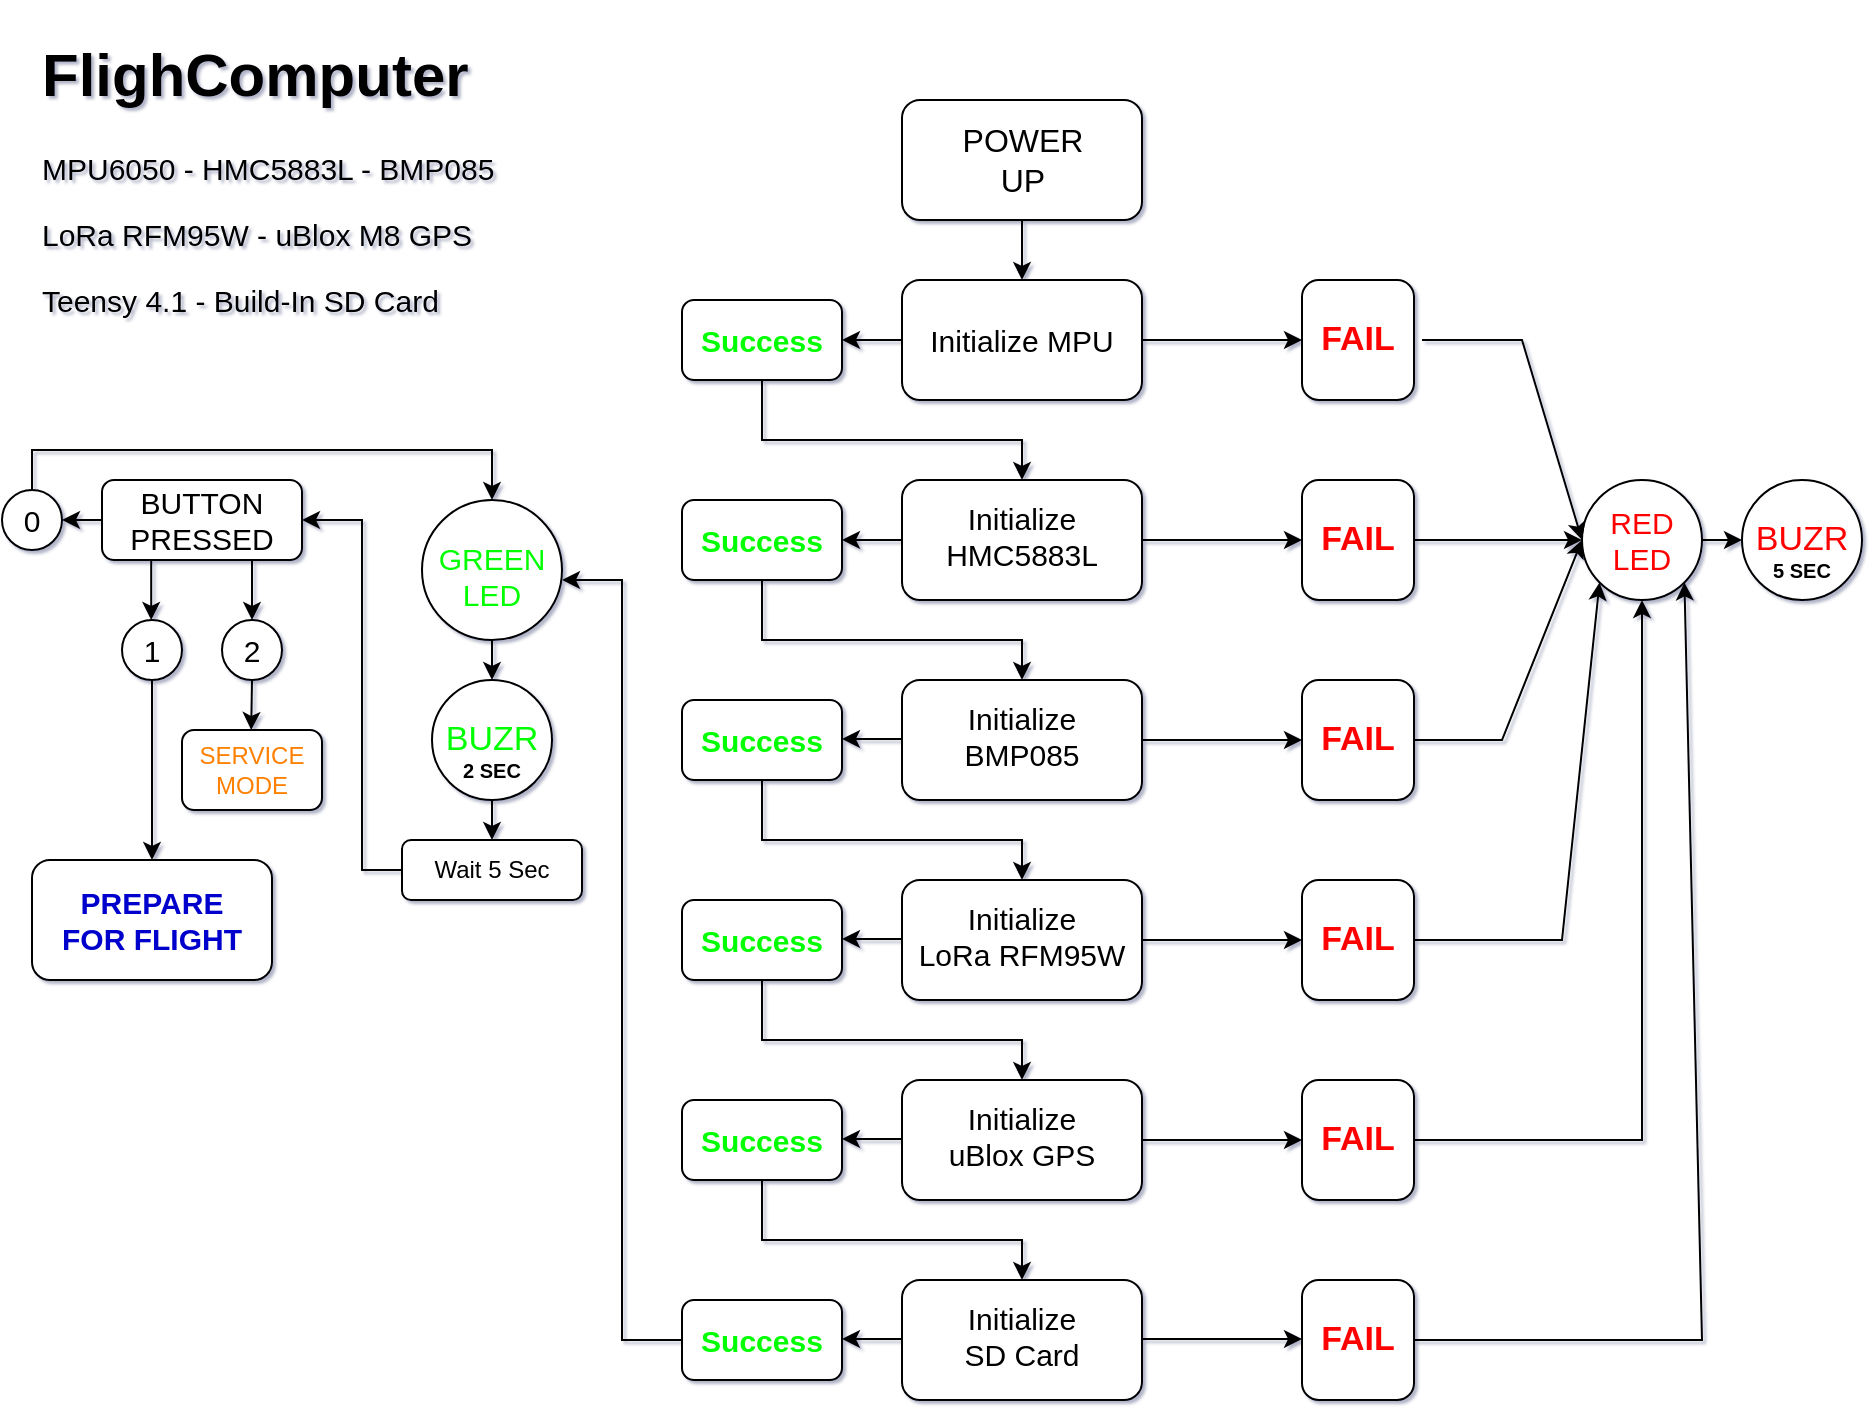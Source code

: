 <mxfile version="20.4.0" type="github">
  <diagram id="jLvyQRVTHppNXJx_sUPl" name="Page-1">
    <mxGraphModel dx="1597" dy="812" grid="1" gridSize="10" guides="1" tooltips="1" connect="1" arrows="1" fold="1" page="1" pageScale="1" pageWidth="827" pageHeight="1169" background="none" math="0" shadow="1">
      <root>
        <mxCell id="0" />
        <mxCell id="1" parent="0" />
        <mxCell id="D6W2tgMKPBSH_wXgi5Sm-6" value="" style="edgeStyle=orthogonalEdgeStyle;rounded=0;orthogonalLoop=1;jettySize=auto;html=1;fontSize=16;align=center;" parent="1" source="D6W2tgMKPBSH_wXgi5Sm-1" target="D6W2tgMKPBSH_wXgi5Sm-5" edge="1">
          <mxGeometry relative="1" as="geometry" />
        </mxCell>
        <mxCell id="D6W2tgMKPBSH_wXgi5Sm-1" value="" style="rounded=1;whiteSpace=wrap;html=1;align=center;" parent="1" vertex="1">
          <mxGeometry x="570" y="70" width="120" height="60" as="geometry" />
        </mxCell>
        <mxCell id="D6W2tgMKPBSH_wXgi5Sm-2" value="POWER UP" style="text;html=1;strokeColor=none;fillColor=none;align=center;verticalAlign=middle;whiteSpace=wrap;rounded=0;fontSize=16;" parent="1" vertex="1">
          <mxGeometry x="586" y="80" width="89" height="40" as="geometry" />
        </mxCell>
        <mxCell id="D6W2tgMKPBSH_wXgi5Sm-12" value="" style="edgeStyle=orthogonalEdgeStyle;rounded=0;orthogonalLoop=1;jettySize=auto;html=1;fontSize=15;" parent="1" source="D6W2tgMKPBSH_wXgi5Sm-5" target="D6W2tgMKPBSH_wXgi5Sm-11" edge="1">
          <mxGeometry relative="1" as="geometry" />
        </mxCell>
        <mxCell id="D6W2tgMKPBSH_wXgi5Sm-38" value="" style="edgeStyle=orthogonalEdgeStyle;rounded=0;orthogonalLoop=1;jettySize=auto;html=1;fontSize=15;fontColor=#FF0000;" parent="1" source="D6W2tgMKPBSH_wXgi5Sm-5" target="D6W2tgMKPBSH_wXgi5Sm-37" edge="1">
          <mxGeometry relative="1" as="geometry" />
        </mxCell>
        <mxCell id="D6W2tgMKPBSH_wXgi5Sm-5" value="&lt;font style=&quot;font-size: 15px;&quot;&gt;Initialize MPU &lt;br&gt;&lt;/font&gt;" style="rounded=1;whiteSpace=wrap;html=1;align=center;" parent="1" vertex="1">
          <mxGeometry x="570" y="160" width="120" height="60" as="geometry" />
        </mxCell>
        <mxCell id="D6W2tgMKPBSH_wXgi5Sm-7" style="edgeStyle=orthogonalEdgeStyle;rounded=0;orthogonalLoop=1;jettySize=auto;html=1;exitX=0.5;exitY=1;exitDx=0;exitDy=0;fontSize=15;align=center;" parent="1" source="D6W2tgMKPBSH_wXgi5Sm-5" target="D6W2tgMKPBSH_wXgi5Sm-5" edge="1">
          <mxGeometry relative="1" as="geometry" />
        </mxCell>
        <mxCell id="D6W2tgMKPBSH_wXgi5Sm-15" value="" style="edgeStyle=orthogonalEdgeStyle;rounded=0;orthogonalLoop=1;jettySize=auto;html=1;fontSize=17;fontColor=#FF0000;" parent="1" source="D6W2tgMKPBSH_wXgi5Sm-8" target="D6W2tgMKPBSH_wXgi5Sm-13" edge="1">
          <mxGeometry relative="1" as="geometry" />
        </mxCell>
        <mxCell id="D6W2tgMKPBSH_wXgi5Sm-8" value="&lt;div&gt;&lt;font style=&quot;font-size: 15px;&quot;&gt;Initialize HMC5883L&lt;/font&gt;&lt;/div&gt;&lt;div&gt;&lt;font style=&quot;font-size: 15px;&quot;&gt;&lt;br&gt;&lt;/font&gt;&lt;/div&gt;" style="rounded=1;whiteSpace=wrap;html=1;align=center;spacingTop=13;" parent="1" vertex="1">
          <mxGeometry x="570" y="260" width="120" height="60" as="geometry" />
        </mxCell>
        <mxCell id="D6W2tgMKPBSH_wXgi5Sm-10" value="&lt;h1&gt;FlighComputer&lt;/h1&gt;&lt;p&gt;MPU6050 - HMC5883L - BMP085&lt;/p&gt;&lt;p&gt;LoRa RFM95W - uBlox M8 GPS&lt;/p&gt;&lt;p&gt;Teensy 4.1 - Build-In SD Card&lt;br&gt;&lt;/p&gt;" style="text;html=1;strokeColor=none;fillColor=none;spacing=0;spacingTop=-15;whiteSpace=wrap;overflow=hidden;rounded=0;fontSize=15;" parent="1" vertex="1">
          <mxGeometry x="140" y="30" width="230" height="170" as="geometry" />
        </mxCell>
        <mxCell id="D6W2tgMKPBSH_wXgi5Sm-11" value="&lt;font style=&quot;font-size: 17px;&quot; color=&quot;#FF0000&quot;&gt;&lt;b&gt;FAIL&lt;/b&gt;&lt;/font&gt;" style="rounded=1;whiteSpace=wrap;html=1;align=center;" parent="1" vertex="1">
          <mxGeometry x="770" y="160" width="56" height="60" as="geometry" />
        </mxCell>
        <mxCell id="D6W2tgMKPBSH_wXgi5Sm-21" value="" style="edgeStyle=orthogonalEdgeStyle;rounded=0;orthogonalLoop=1;jettySize=auto;html=1;fontSize=17;fontColor=#FF0000;entryX=0;entryY=0.5;entryDx=0;entryDy=0;" parent="1" source="D6W2tgMKPBSH_wXgi5Sm-13" target="D6W2tgMKPBSH_wXgi5Sm-54" edge="1">
          <mxGeometry relative="1" as="geometry">
            <mxPoint x="890" y="290" as="targetPoint" />
          </mxGeometry>
        </mxCell>
        <mxCell id="D6W2tgMKPBSH_wXgi5Sm-13" value="&lt;font style=&quot;font-size: 17px;&quot; color=&quot;#FF0000&quot;&gt;&lt;b&gt;FAIL&lt;/b&gt;&lt;/font&gt;" style="rounded=1;whiteSpace=wrap;html=1;align=center;" parent="1" vertex="1">
          <mxGeometry x="770" y="260" width="56" height="60" as="geometry" />
        </mxCell>
        <mxCell id="D6W2tgMKPBSH_wXgi5Sm-19" value="" style="edgeStyle=orthogonalEdgeStyle;rounded=0;orthogonalLoop=1;jettySize=auto;html=1;fontSize=17;fontColor=#FF0000;" parent="1" source="D6W2tgMKPBSH_wXgi5Sm-16" target="D6W2tgMKPBSH_wXgi5Sm-18" edge="1">
          <mxGeometry relative="1" as="geometry" />
        </mxCell>
        <mxCell id="D6W2tgMKPBSH_wXgi5Sm-16" value="&lt;div&gt;&lt;font style=&quot;font-size: 15px;&quot;&gt;Initialize &lt;br&gt;&lt;/font&gt;&lt;/div&gt;&lt;div&gt;&lt;font style=&quot;font-size: 15px;&quot;&gt;BMP085&lt;/font&gt;&lt;/div&gt;&lt;div&gt;&lt;font style=&quot;font-size: 15px;&quot;&gt;&lt;br&gt;&lt;/font&gt;&lt;/div&gt;" style="rounded=1;whiteSpace=wrap;html=1;align=center;spacingTop=13;" parent="1" vertex="1">
          <mxGeometry x="570" y="360" width="120" height="60" as="geometry" />
        </mxCell>
        <mxCell id="D6W2tgMKPBSH_wXgi5Sm-18" value="&lt;font style=&quot;font-size: 17px;&quot; color=&quot;#FF0000&quot;&gt;&lt;b&gt;FAIL&lt;/b&gt;&lt;/font&gt;" style="rounded=1;whiteSpace=wrap;html=1;align=center;" parent="1" vertex="1">
          <mxGeometry x="770" y="360" width="56" height="60" as="geometry" />
        </mxCell>
        <mxCell id="D6W2tgMKPBSH_wXgi5Sm-24" value="" style="endArrow=classic;html=1;rounded=0;fontSize=17;fontColor=#FF0000;exitX=1;exitY=0.5;exitDx=0;exitDy=0;entryX=0;entryY=0.5;entryDx=0;entryDy=0;" parent="1" source="D6W2tgMKPBSH_wXgi5Sm-18" target="D6W2tgMKPBSH_wXgi5Sm-54" edge="1">
          <mxGeometry width="50" height="50" relative="1" as="geometry">
            <mxPoint x="826" y="370" as="sourcePoint" />
            <mxPoint x="900" y="310" as="targetPoint" />
            <Array as="points">
              <mxPoint x="870" y="390" />
            </Array>
          </mxGeometry>
        </mxCell>
        <mxCell id="D6W2tgMKPBSH_wXgi5Sm-27" value="BUZR" style="ellipse;whiteSpace=wrap;html=1;aspect=fixed;fontSize=17;fontColor=#FF0000;" parent="1" vertex="1">
          <mxGeometry x="990" y="260" width="60" height="60" as="geometry" />
        </mxCell>
        <mxCell id="D6W2tgMKPBSH_wXgi5Sm-28" value="" style="endArrow=classic;html=1;rounded=0;fontSize=17;fontColor=#FF0000;entryX=0;entryY=0.5;entryDx=0;entryDy=0;" parent="1" target="D6W2tgMKPBSH_wXgi5Sm-27" edge="1">
          <mxGeometry width="50" height="50" relative="1" as="geometry">
            <mxPoint x="970" y="290" as="sourcePoint" />
            <mxPoint x="700" y="190" as="targetPoint" />
          </mxGeometry>
        </mxCell>
        <mxCell id="D6W2tgMKPBSH_wXgi5Sm-30" value="" style="edgeStyle=orthogonalEdgeStyle;rounded=0;orthogonalLoop=1;jettySize=auto;html=1;fontSize=17;fontColor=#FF0000;" parent="1" source="D6W2tgMKPBSH_wXgi5Sm-31" target="D6W2tgMKPBSH_wXgi5Sm-32" edge="1">
          <mxGeometry relative="1" as="geometry" />
        </mxCell>
        <mxCell id="D6W2tgMKPBSH_wXgi5Sm-31" value="&lt;div&gt;&lt;font style=&quot;font-size: 15px;&quot;&gt;Initialize &lt;br&gt;&lt;/font&gt;&lt;/div&gt;&lt;div style=&quot;font-size: 15px;&quot;&gt;LoRa RFM95W&lt;br&gt;&lt;/div&gt;&lt;div&gt;&lt;font style=&quot;font-size: 15px;&quot;&gt;&lt;br&gt;&lt;/font&gt;&lt;/div&gt;" style="rounded=1;whiteSpace=wrap;html=1;align=center;spacingTop=13;" parent="1" vertex="1">
          <mxGeometry x="570" y="460" width="120" height="60" as="geometry" />
        </mxCell>
        <mxCell id="D6W2tgMKPBSH_wXgi5Sm-32" value="&lt;font style=&quot;font-size: 17px;&quot; color=&quot;#FF0000&quot;&gt;&lt;b&gt;FAIL&lt;/b&gt;&lt;/font&gt;" style="rounded=1;whiteSpace=wrap;html=1;align=center;" parent="1" vertex="1">
          <mxGeometry x="770" y="460" width="56" height="60" as="geometry" />
        </mxCell>
        <mxCell id="D6W2tgMKPBSH_wXgi5Sm-34" value="" style="endArrow=classic;html=1;rounded=0;fontSize=15;fontColor=#FF0000;exitX=1;exitY=0.5;exitDx=0;exitDy=0;entryX=0;entryY=1;entryDx=0;entryDy=0;" parent="1" source="D6W2tgMKPBSH_wXgi5Sm-32" target="D6W2tgMKPBSH_wXgi5Sm-54" edge="1">
          <mxGeometry width="50" height="50" relative="1" as="geometry">
            <mxPoint x="826" y="470" as="sourcePoint" />
            <mxPoint x="940" y="320" as="targetPoint" />
            <Array as="points">
              <mxPoint x="900" y="490" />
            </Array>
          </mxGeometry>
        </mxCell>
        <mxCell id="D6W2tgMKPBSH_wXgi5Sm-37" value="&lt;b&gt;&lt;font style=&quot;font-size: 15px;&quot; color=&quot;#00FF00&quot;&gt;Success &lt;/font&gt;&lt;/b&gt;" style="rounded=1;whiteSpace=wrap;html=1;align=center;" parent="1" vertex="1">
          <mxGeometry x="460" y="170" width="80" height="40" as="geometry" />
        </mxCell>
        <mxCell id="D6W2tgMKPBSH_wXgi5Sm-39" value="" style="endArrow=classic;html=1;rounded=0;fontSize=15;fontColor=#00FF00;exitX=0.5;exitY=1;exitDx=0;exitDy=0;entryX=0.5;entryY=0;entryDx=0;entryDy=0;" parent="1" source="D6W2tgMKPBSH_wXgi5Sm-37" target="D6W2tgMKPBSH_wXgi5Sm-8" edge="1">
          <mxGeometry width="50" height="50" relative="1" as="geometry">
            <mxPoint x="480" y="350" as="sourcePoint" />
            <mxPoint x="530" y="300" as="targetPoint" />
            <Array as="points">
              <mxPoint x="500" y="240" />
              <mxPoint x="630" y="240" />
            </Array>
          </mxGeometry>
        </mxCell>
        <mxCell id="D6W2tgMKPBSH_wXgi5Sm-43" value="&lt;b&gt;&lt;font style=&quot;font-size: 15px;&quot; color=&quot;#00FF00&quot;&gt;Success &lt;/font&gt;&lt;/b&gt;" style="rounded=1;whiteSpace=wrap;html=1;align=center;" parent="1" vertex="1">
          <mxGeometry x="460" y="270" width="80" height="40" as="geometry" />
        </mxCell>
        <mxCell id="D6W2tgMKPBSH_wXgi5Sm-44" value="" style="endArrow=classic;html=1;rounded=0;fontSize=15;fontColor=#00FF00;exitX=0;exitY=0.5;exitDx=0;exitDy=0;entryX=1;entryY=0.5;entryDx=0;entryDy=0;" parent="1" source="D6W2tgMKPBSH_wXgi5Sm-8" target="D6W2tgMKPBSH_wXgi5Sm-43" edge="1">
          <mxGeometry width="50" height="50" relative="1" as="geometry">
            <mxPoint x="480" y="350" as="sourcePoint" />
            <mxPoint x="530" y="300" as="targetPoint" />
          </mxGeometry>
        </mxCell>
        <mxCell id="D6W2tgMKPBSH_wXgi5Sm-45" value="" style="endArrow=classic;html=1;rounded=0;fontSize=15;fontColor=#00FF00;exitX=0.5;exitY=1;exitDx=0;exitDy=0;entryX=0.5;entryY=0;entryDx=0;entryDy=0;" parent="1" edge="1">
          <mxGeometry width="50" height="50" relative="1" as="geometry">
            <mxPoint x="500" y="310" as="sourcePoint" />
            <mxPoint x="630" y="360" as="targetPoint" />
            <Array as="points">
              <mxPoint x="500" y="340" />
              <mxPoint x="630" y="340" />
            </Array>
          </mxGeometry>
        </mxCell>
        <mxCell id="D6W2tgMKPBSH_wXgi5Sm-46" value="&lt;b&gt;&lt;font style=&quot;font-size: 15px;&quot; color=&quot;#00FF00&quot;&gt;Success &lt;/font&gt;&lt;/b&gt;" style="rounded=1;whiteSpace=wrap;html=1;align=center;" parent="1" vertex="1">
          <mxGeometry x="460" y="370" width="80" height="40" as="geometry" />
        </mxCell>
        <mxCell id="D6W2tgMKPBSH_wXgi5Sm-48" value="" style="endArrow=classic;html=1;rounded=0;fontSize=15;fontColor=#00FF00;exitX=0.5;exitY=1;exitDx=0;exitDy=0;entryX=0.5;entryY=0;entryDx=0;entryDy=0;" parent="1" edge="1">
          <mxGeometry width="50" height="50" relative="1" as="geometry">
            <mxPoint x="500" y="410" as="sourcePoint" />
            <mxPoint x="630" y="460" as="targetPoint" />
            <Array as="points">
              <mxPoint x="500" y="440" />
              <mxPoint x="630" y="440" />
            </Array>
          </mxGeometry>
        </mxCell>
        <mxCell id="D6W2tgMKPBSH_wXgi5Sm-49" value="" style="edgeStyle=orthogonalEdgeStyle;rounded=0;orthogonalLoop=1;jettySize=auto;html=1;fontSize=17;fontColor=#FF0000;" parent="1" source="D6W2tgMKPBSH_wXgi5Sm-50" target="D6W2tgMKPBSH_wXgi5Sm-51" edge="1">
          <mxGeometry relative="1" as="geometry" />
        </mxCell>
        <mxCell id="D6W2tgMKPBSH_wXgi5Sm-50" value="&lt;div&gt;&lt;font style=&quot;font-size: 15px;&quot;&gt;Initialize &lt;br&gt;&lt;/font&gt;&lt;/div&gt;&lt;div style=&quot;font-size: 15px;&quot;&gt;uBlox GPS&lt;br&gt;&lt;/div&gt;&lt;div&gt;&lt;font style=&quot;font-size: 15px;&quot;&gt;&lt;br&gt;&lt;/font&gt;&lt;/div&gt;" style="rounded=1;whiteSpace=wrap;html=1;align=center;spacingTop=13;" parent="1" vertex="1">
          <mxGeometry x="570" y="560" width="120" height="60" as="geometry" />
        </mxCell>
        <mxCell id="D6W2tgMKPBSH_wXgi5Sm-51" value="&lt;font style=&quot;font-size: 17px;&quot; color=&quot;#FF0000&quot;&gt;&lt;b&gt;FAIL&lt;/b&gt;&lt;/font&gt;" style="rounded=1;whiteSpace=wrap;html=1;align=center;" parent="1" vertex="1">
          <mxGeometry x="770" y="560" width="56" height="60" as="geometry" />
        </mxCell>
        <mxCell id="D6W2tgMKPBSH_wXgi5Sm-54" value="&lt;font color=&quot;#FF0000&quot;&gt;RED LED&lt;br&gt;&lt;/font&gt;" style="ellipse;whiteSpace=wrap;html=1;aspect=fixed;fontSize=15;fontColor=#00FF00;" parent="1" vertex="1">
          <mxGeometry x="910" y="260" width="60" height="60" as="geometry" />
        </mxCell>
        <mxCell id="D6W2tgMKPBSH_wXgi5Sm-58" value="" style="endArrow=classic;html=1;rounded=0;fontSize=15;fontColor=#FF0000;exitX=1;exitY=0.5;exitDx=0;exitDy=0;" parent="1" source="D6W2tgMKPBSH_wXgi5Sm-51" edge="1">
          <mxGeometry width="50" height="50" relative="1" as="geometry">
            <mxPoint x="826" y="580" as="sourcePoint" />
            <mxPoint x="940" y="320" as="targetPoint" />
            <Array as="points">
              <mxPoint x="940" y="590" />
            </Array>
          </mxGeometry>
        </mxCell>
        <mxCell id="D6W2tgMKPBSH_wXgi5Sm-62" value="" style="endArrow=classic;html=1;rounded=0;fontSize=15;fontColor=#FF0000;entryX=0;entryY=0.5;entryDx=0;entryDy=0;" parent="1" target="D6W2tgMKPBSH_wXgi5Sm-54" edge="1">
          <mxGeometry width="50" height="50" relative="1" as="geometry">
            <mxPoint x="830" y="190" as="sourcePoint" />
            <mxPoint x="530" y="420" as="targetPoint" />
            <Array as="points">
              <mxPoint x="880" y="190" />
            </Array>
          </mxGeometry>
        </mxCell>
        <mxCell id="D6W2tgMKPBSH_wXgi5Sm-63" value="&lt;b&gt;&lt;font style=&quot;font-size: 15px;&quot; color=&quot;#00FF00&quot;&gt;Success &lt;/font&gt;&lt;/b&gt;" style="rounded=1;whiteSpace=wrap;html=1;align=center;" parent="1" vertex="1">
          <mxGeometry x="460" y="470" width="80" height="40" as="geometry" />
        </mxCell>
        <mxCell id="D6W2tgMKPBSH_wXgi5Sm-64" value="" style="endArrow=classic;html=1;rounded=0;fontSize=15;fontColor=#00FF00;exitX=0;exitY=0.5;exitDx=0;exitDy=0;entryX=1;entryY=0.5;entryDx=0;entryDy=0;" parent="1" edge="1">
          <mxGeometry width="50" height="50" relative="1" as="geometry">
            <mxPoint x="570" y="389.5" as="sourcePoint" />
            <mxPoint x="540" y="389.5" as="targetPoint" />
          </mxGeometry>
        </mxCell>
        <mxCell id="D6W2tgMKPBSH_wXgi5Sm-65" value="" style="endArrow=classic;html=1;rounded=0;fontSize=15;fontColor=#00FF00;exitX=0;exitY=0.5;exitDx=0;exitDy=0;entryX=1;entryY=0.5;entryDx=0;entryDy=0;" parent="1" edge="1">
          <mxGeometry width="50" height="50" relative="1" as="geometry">
            <mxPoint x="570" y="489.5" as="sourcePoint" />
            <mxPoint x="540" y="489.5" as="targetPoint" />
          </mxGeometry>
        </mxCell>
        <mxCell id="D6W2tgMKPBSH_wXgi5Sm-66" value="" style="endArrow=classic;html=1;rounded=0;fontSize=15;fontColor=#00FF00;exitX=0.5;exitY=1;exitDx=0;exitDy=0;entryX=0.5;entryY=0;entryDx=0;entryDy=0;" parent="1" edge="1">
          <mxGeometry width="50" height="50" relative="1" as="geometry">
            <mxPoint x="500" y="510" as="sourcePoint" />
            <mxPoint x="630" y="560" as="targetPoint" />
            <Array as="points">
              <mxPoint x="500" y="540" />
              <mxPoint x="630" y="540" />
            </Array>
          </mxGeometry>
        </mxCell>
        <mxCell id="D6W2tgMKPBSH_wXgi5Sm-67" value="&lt;div&gt;&lt;font style=&quot;font-size: 15px;&quot;&gt;Initialize &lt;br&gt;&lt;/font&gt;&lt;/div&gt;&lt;div style=&quot;font-size: 15px;&quot;&gt;SD Card&lt;br&gt;&lt;/div&gt;&lt;div&gt;&lt;font style=&quot;font-size: 15px;&quot;&gt;&lt;br&gt;&lt;/font&gt;&lt;/div&gt;" style="rounded=1;whiteSpace=wrap;html=1;align=center;spacingTop=13;" parent="1" vertex="1">
          <mxGeometry x="570" y="660" width="120" height="60" as="geometry" />
        </mxCell>
        <mxCell id="D6W2tgMKPBSH_wXgi5Sm-68" value="&lt;b&gt;&lt;font style=&quot;font-size: 15px;&quot; color=&quot;#00FF00&quot;&gt;Success &lt;/font&gt;&lt;/b&gt;" style="rounded=1;whiteSpace=wrap;html=1;align=center;" parent="1" vertex="1">
          <mxGeometry x="460" y="570" width="80" height="40" as="geometry" />
        </mxCell>
        <mxCell id="D6W2tgMKPBSH_wXgi5Sm-69" value="" style="endArrow=classic;html=1;rounded=0;fontSize=15;fontColor=#00FF00;exitX=0;exitY=0.5;exitDx=0;exitDy=0;entryX=1;entryY=0.5;entryDx=0;entryDy=0;" parent="1" edge="1">
          <mxGeometry width="50" height="50" relative="1" as="geometry">
            <mxPoint x="570" y="589.5" as="sourcePoint" />
            <mxPoint x="540" y="589.5" as="targetPoint" />
          </mxGeometry>
        </mxCell>
        <mxCell id="D6W2tgMKPBSH_wXgi5Sm-71" value="&lt;b&gt;&lt;font style=&quot;font-size: 15px;&quot; color=&quot;#00FF00&quot;&gt;Success &lt;/font&gt;&lt;/b&gt;" style="rounded=1;whiteSpace=wrap;html=1;align=center;" parent="1" vertex="1">
          <mxGeometry x="460" y="670" width="80" height="40" as="geometry" />
        </mxCell>
        <mxCell id="D6W2tgMKPBSH_wXgi5Sm-73" value="" style="endArrow=classic;html=1;rounded=0;fontSize=15;fontColor=#00FF00;exitX=0;exitY=0.5;exitDx=0;exitDy=0;entryX=1;entryY=0.5;entryDx=0;entryDy=0;" parent="1" edge="1">
          <mxGeometry width="50" height="50" relative="1" as="geometry">
            <mxPoint x="570" y="689.5" as="sourcePoint" />
            <mxPoint x="540" y="689.5" as="targetPoint" />
          </mxGeometry>
        </mxCell>
        <mxCell id="D6W2tgMKPBSH_wXgi5Sm-75" value="" style="endArrow=classic;html=1;rounded=0;fontSize=15;fontColor=#00FF00;exitX=0.5;exitY=1;exitDx=0;exitDy=0;entryX=0.5;entryY=0;entryDx=0;entryDy=0;" parent="1" edge="1">
          <mxGeometry width="50" height="50" relative="1" as="geometry">
            <mxPoint x="500" y="610" as="sourcePoint" />
            <mxPoint x="630" y="660" as="targetPoint" />
            <Array as="points">
              <mxPoint x="500" y="640" />
              <mxPoint x="630" y="640" />
            </Array>
          </mxGeometry>
        </mxCell>
        <mxCell id="D6W2tgMKPBSH_wXgi5Sm-77" value="&lt;font style=&quot;font-size: 17px;&quot; color=&quot;#FF0000&quot;&gt;&lt;b&gt;FAIL&lt;/b&gt;&lt;/font&gt;" style="rounded=1;whiteSpace=wrap;html=1;align=center;" parent="1" vertex="1">
          <mxGeometry x="770" y="660" width="56" height="60" as="geometry" />
        </mxCell>
        <mxCell id="D6W2tgMKPBSH_wXgi5Sm-80" value="" style="edgeStyle=orthogonalEdgeStyle;rounded=0;orthogonalLoop=1;jettySize=auto;html=1;fontSize=17;fontColor=#FF0000;" parent="1" edge="1">
          <mxGeometry relative="1" as="geometry">
            <mxPoint x="690" y="689.5" as="sourcePoint" />
            <mxPoint x="770" y="689.5" as="targetPoint" />
          </mxGeometry>
        </mxCell>
        <mxCell id="D6W2tgMKPBSH_wXgi5Sm-81" value="" style="endArrow=classic;html=1;rounded=0;fontSize=15;fontColor=#FF0000;exitX=1;exitY=0.5;exitDx=0;exitDy=0;entryX=1;entryY=1;entryDx=0;entryDy=0;" parent="1" target="D6W2tgMKPBSH_wXgi5Sm-54" edge="1">
          <mxGeometry width="50" height="50" relative="1" as="geometry">
            <mxPoint x="826" y="690" as="sourcePoint" />
            <mxPoint x="940" y="420" as="targetPoint" />
            <Array as="points">
              <mxPoint x="970" y="690" />
            </Array>
          </mxGeometry>
        </mxCell>
        <mxCell id="D6W2tgMKPBSH_wXgi5Sm-82" value="" style="endArrow=classic;html=1;rounded=0;fontSize=15;fontColor=#FF0000;exitX=0;exitY=0.5;exitDx=0;exitDy=0;" parent="1" source="D6W2tgMKPBSH_wXgi5Sm-71" edge="1">
          <mxGeometry width="50" height="50" relative="1" as="geometry">
            <mxPoint x="370" y="690" as="sourcePoint" />
            <mxPoint x="400" y="310" as="targetPoint" />
            <Array as="points">
              <mxPoint x="430" y="690" />
              <mxPoint x="430" y="310" />
            </Array>
          </mxGeometry>
        </mxCell>
        <mxCell id="D6W2tgMKPBSH_wXgi5Sm-85" value="&lt;font color=&quot;#00FF00&quot;&gt;GREEN LED&lt;br&gt;&lt;/font&gt;" style="ellipse;whiteSpace=wrap;html=1;aspect=fixed;fontSize=15;fontColor=#FF0000;spacingTop=5;" parent="1" vertex="1">
          <mxGeometry x="330" y="270" width="70" height="70" as="geometry" />
        </mxCell>
        <mxCell id="D6W2tgMKPBSH_wXgi5Sm-89" value="BUZR" style="ellipse;whiteSpace=wrap;html=1;aspect=fixed;fontSize=17;fontColor=#00FF00;" parent="1" vertex="1">
          <mxGeometry x="335" y="360" width="60" height="60" as="geometry" />
        </mxCell>
        <mxCell id="D6W2tgMKPBSH_wXgi5Sm-90" value="" style="endArrow=classic;html=1;rounded=0;fontSize=15;fontColor=#00FF00;exitX=0.5;exitY=1;exitDx=0;exitDy=0;entryX=0.5;entryY=0;entryDx=0;entryDy=0;" parent="1" source="D6W2tgMKPBSH_wXgi5Sm-85" target="D6W2tgMKPBSH_wXgi5Sm-89" edge="1">
          <mxGeometry width="50" height="50" relative="1" as="geometry">
            <mxPoint x="560" y="470" as="sourcePoint" />
            <mxPoint x="610" y="420" as="targetPoint" />
          </mxGeometry>
        </mxCell>
        <mxCell id="IBzwB0Dt4I5LB6th3Ort-38" style="edgeStyle=orthogonalEdgeStyle;rounded=0;orthogonalLoop=1;jettySize=auto;html=1;exitX=0;exitY=0.5;exitDx=0;exitDy=0;entryX=1;entryY=0.5;entryDx=0;entryDy=0;fontSize=15;fontColor=#FF8000;" edge="1" parent="1" source="SW75NxaCi-P2bdis3kfb-2" target="IBzwB0Dt4I5LB6th3Ort-31">
          <mxGeometry relative="1" as="geometry" />
        </mxCell>
        <mxCell id="SW75NxaCi-P2bdis3kfb-2" value="&lt;div style=&quot;font-size: 15px;&quot;&gt;&lt;font style=&quot;font-size: 15px;&quot;&gt;BUTTON &lt;br&gt;&lt;/font&gt;&lt;/div&gt;&lt;div style=&quot;font-size: 15px;&quot;&gt;&lt;font style=&quot;font-size: 15px;&quot;&gt;PRESSED&lt;/font&gt;&lt;/div&gt;" style="rounded=1;whiteSpace=wrap;html=1;" parent="1" vertex="1">
          <mxGeometry x="170" y="260" width="100" height="40" as="geometry" />
        </mxCell>
        <mxCell id="SW75NxaCi-P2bdis3kfb-6" value="2" style="ellipse;whiteSpace=wrap;html=1;fontSize=15;" parent="1" vertex="1">
          <mxGeometry x="230" y="330" width="30" height="30" as="geometry" />
        </mxCell>
        <mxCell id="SW75NxaCi-P2bdis3kfb-8" value="1" style="ellipse;whiteSpace=wrap;html=1;fontSize=15;" parent="1" vertex="1">
          <mxGeometry x="180" y="330" width="30" height="30" as="geometry" />
        </mxCell>
        <mxCell id="IBzwB0Dt4I5LB6th3Ort-8" style="edgeStyle=orthogonalEdgeStyle;rounded=0;orthogonalLoop=1;jettySize=auto;html=1;exitX=0.5;exitY=1;exitDx=0;exitDy=0;" edge="1" parent="1" source="IBzwB0Dt4I5LB6th3Ort-4" target="IBzwB0Dt4I5LB6th3Ort-4">
          <mxGeometry relative="1" as="geometry" />
        </mxCell>
        <mxCell id="IBzwB0Dt4I5LB6th3Ort-12" value="Wait 5 Sec" style="rounded=1;whiteSpace=wrap;html=1;" vertex="1" parent="1">
          <mxGeometry x="320" y="440" width="90" height="30" as="geometry" />
        </mxCell>
        <mxCell id="IBzwB0Dt4I5LB6th3Ort-16" value="" style="endArrow=classic;html=1;rounded=0;exitX=0;exitY=0.5;exitDx=0;exitDy=0;entryX=1;entryY=0.5;entryDx=0;entryDy=0;" edge="1" parent="1" source="IBzwB0Dt4I5LB6th3Ort-12" target="SW75NxaCi-P2bdis3kfb-2">
          <mxGeometry width="50" height="50" relative="1" as="geometry">
            <mxPoint x="540" y="360" as="sourcePoint" />
            <mxPoint x="590" y="310" as="targetPoint" />
            <Array as="points">
              <mxPoint x="300" y="455" />
              <mxPoint x="300" y="280" />
            </Array>
          </mxGeometry>
        </mxCell>
        <mxCell id="IBzwB0Dt4I5LB6th3Ort-17" value="5 SEC" style="text;html=1;strokeColor=none;fillColor=none;align=center;verticalAlign=middle;whiteSpace=wrap;rounded=0;fontStyle=1;fontSize=10;" vertex="1" parent="1">
          <mxGeometry x="990" y="290" width="60" height="30" as="geometry" />
        </mxCell>
        <mxCell id="IBzwB0Dt4I5LB6th3Ort-21" value="2 SEC" style="text;html=1;strokeColor=none;fillColor=none;align=center;verticalAlign=middle;whiteSpace=wrap;rounded=0;fontStyle=1;fontSize=10;" vertex="1" parent="1">
          <mxGeometry x="335" y="390" width="60" height="30" as="geometry" />
        </mxCell>
        <mxCell id="IBzwB0Dt4I5LB6th3Ort-22" value="" style="endArrow=classic;html=1;rounded=0;fontSize=15;fontColor=#00FF00;entryX=0.5;entryY=0;entryDx=0;entryDy=0;exitX=0.5;exitY=1;exitDx=0;exitDy=0;" edge="1" parent="1" source="IBzwB0Dt4I5LB6th3Ort-21" target="IBzwB0Dt4I5LB6th3Ort-12">
          <mxGeometry width="50" height="50" relative="1" as="geometry">
            <mxPoint x="360" y="420" as="sourcePoint" />
            <mxPoint x="375" y="370" as="targetPoint" />
          </mxGeometry>
        </mxCell>
        <mxCell id="IBzwB0Dt4I5LB6th3Ort-24" value="&lt;div style=&quot;font-size: 15px;&quot;&gt;&lt;font style=&quot;font-size: 15px;&quot; color=&quot;#0000CC&quot;&gt;&lt;b&gt;PREPARE &lt;br&gt;&lt;/b&gt;&lt;/font&gt;&lt;/div&gt;&lt;div style=&quot;font-size: 15px;&quot;&gt;&lt;font style=&quot;font-size: 15px;&quot; color=&quot;#0000CC&quot;&gt;&lt;b&gt;FOR FLIGHT&lt;/b&gt;&lt;/font&gt;&lt;/div&gt;" style="rounded=1;whiteSpace=wrap;html=1;fontSize=10;" vertex="1" parent="1">
          <mxGeometry x="135" y="450" width="120" height="60" as="geometry" />
        </mxCell>
        <mxCell id="IBzwB0Dt4I5LB6th3Ort-4" value="SERVICE MODE" style="rounded=1;whiteSpace=wrap;html=1;fontColor=#FF8000;" vertex="1" parent="1">
          <mxGeometry x="210" y="385" width="70" height="40" as="geometry" />
        </mxCell>
        <mxCell id="IBzwB0Dt4I5LB6th3Ort-27" value="" style="endArrow=classic;html=1;rounded=0;fontSize=15;fontColor=#0000CC;exitX=0.75;exitY=1;exitDx=0;exitDy=0;entryX=0.5;entryY=0;entryDx=0;entryDy=0;" edge="1" parent="1" source="SW75NxaCi-P2bdis3kfb-2" target="SW75NxaCi-P2bdis3kfb-6">
          <mxGeometry width="50" height="50" relative="1" as="geometry">
            <mxPoint x="460" y="470" as="sourcePoint" />
            <mxPoint x="510" y="420" as="targetPoint" />
          </mxGeometry>
        </mxCell>
        <mxCell id="IBzwB0Dt4I5LB6th3Ort-28" value="" style="endArrow=classic;html=1;rounded=0;fontSize=15;fontColor=#0000CC;entryX=0.5;entryY=0;entryDx=0;entryDy=0;exitX=0.5;exitY=1;exitDx=0;exitDy=0;" edge="1" parent="1" source="SW75NxaCi-P2bdis3kfb-6">
          <mxGeometry width="50" height="50" relative="1" as="geometry">
            <mxPoint x="245.1" y="365" as="sourcePoint" />
            <mxPoint x="244.6" y="385" as="targetPoint" />
          </mxGeometry>
        </mxCell>
        <mxCell id="IBzwB0Dt4I5LB6th3Ort-29" value="" style="endArrow=classic;html=1;rounded=0;fontSize=15;fontColor=#0000CC;exitX=0.75;exitY=1;exitDx=0;exitDy=0;entryX=0.5;entryY=0;entryDx=0;entryDy=0;" edge="1" parent="1">
          <mxGeometry width="50" height="50" relative="1" as="geometry">
            <mxPoint x="194.6" y="300" as="sourcePoint" />
            <mxPoint x="194.6" y="330" as="targetPoint" />
          </mxGeometry>
        </mxCell>
        <mxCell id="IBzwB0Dt4I5LB6th3Ort-30" value="" style="endArrow=classic;html=1;rounded=0;fontSize=15;fontColor=#0000CC;exitX=0.5;exitY=1;exitDx=0;exitDy=0;" edge="1" parent="1" source="SW75NxaCi-P2bdis3kfb-8">
          <mxGeometry width="50" height="50" relative="1" as="geometry">
            <mxPoint x="460" y="470" as="sourcePoint" />
            <mxPoint x="195" y="450" as="targetPoint" />
          </mxGeometry>
        </mxCell>
        <mxCell id="IBzwB0Dt4I5LB6th3Ort-41" style="edgeStyle=orthogonalEdgeStyle;rounded=0;orthogonalLoop=1;jettySize=auto;html=1;exitX=0.5;exitY=0;exitDx=0;exitDy=0;fontSize=15;fontColor=#FF8000;entryX=0.5;entryY=0;entryDx=0;entryDy=0;" edge="1" parent="1" source="IBzwB0Dt4I5LB6th3Ort-31" target="D6W2tgMKPBSH_wXgi5Sm-85">
          <mxGeometry relative="1" as="geometry">
            <mxPoint x="430" y="300" as="targetPoint" />
          </mxGeometry>
        </mxCell>
        <mxCell id="IBzwB0Dt4I5LB6th3Ort-31" value="0" style="ellipse;whiteSpace=wrap;html=1;fontSize=15;" vertex="1" parent="1">
          <mxGeometry x="120" y="265" width="30" height="30" as="geometry" />
        </mxCell>
      </root>
    </mxGraphModel>
  </diagram>
</mxfile>
